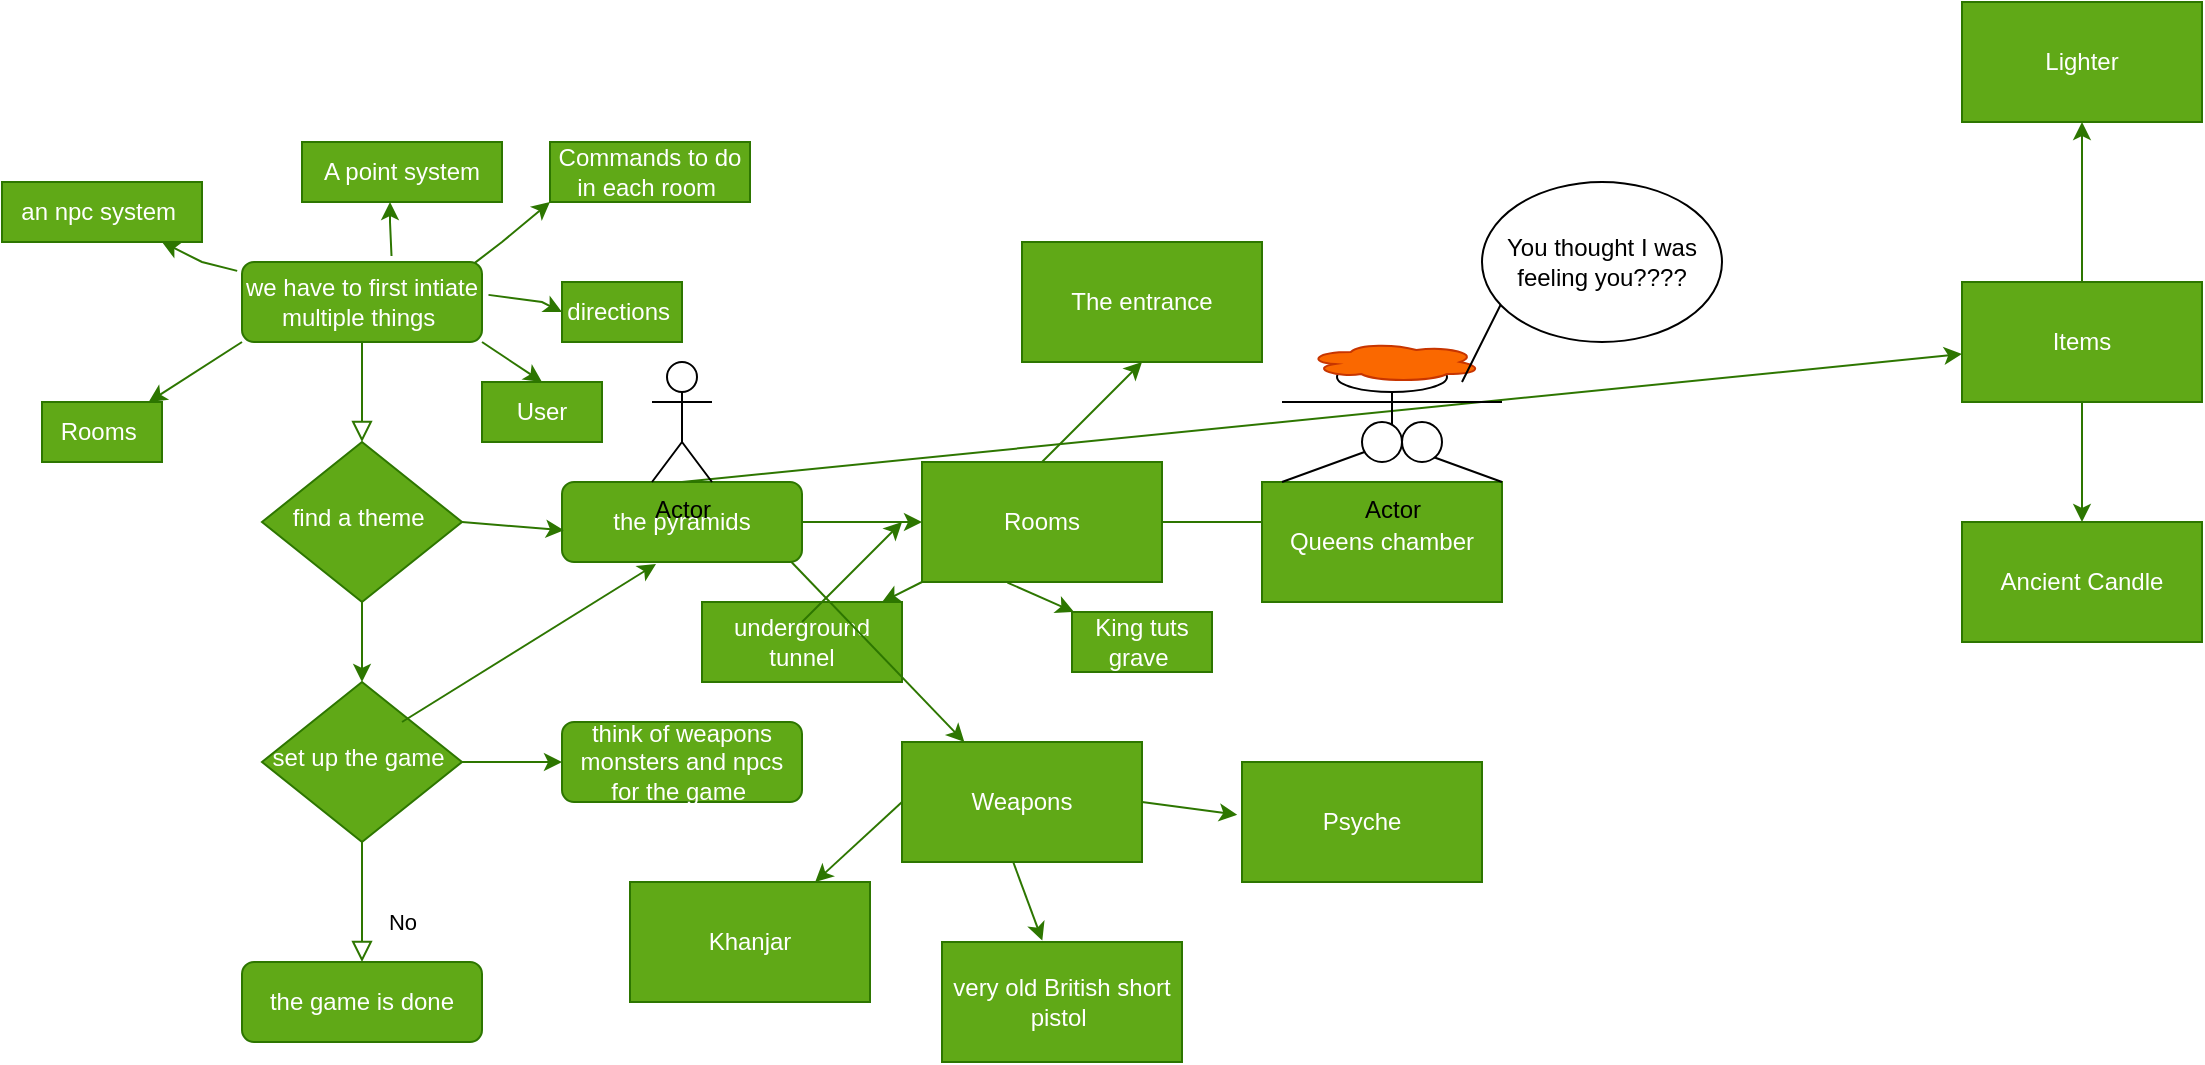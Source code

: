 <mxfile version="21.2.3" type="github">
  <diagram id="C5RBs43oDa-KdzZeNtuy" name="Page-1">
    <mxGraphModel dx="1434" dy="2396" grid="1" gridSize="10" guides="1" tooltips="1" connect="1" arrows="1" fold="1" page="1" pageScale="1" pageWidth="1200" pageHeight="1600" math="0" shadow="0">
      <root>
        <mxCell id="WIyWlLk6GJQsqaUBKTNV-0" />
        <mxCell id="WIyWlLk6GJQsqaUBKTNV-1" parent="WIyWlLk6GJQsqaUBKTNV-0" />
        <mxCell id="FI132T4T9eKxhuGSnaW4-11" value="" style="rounded=0;html=1;jettySize=auto;orthogonalLoop=1;fontSize=11;endArrow=block;endFill=0;endSize=8;strokeWidth=1;shadow=0;labelBackgroundColor=none;edgeStyle=orthogonalEdgeStyle;fillColor=#60a917;strokeColor=#2D7600;movable=1;resizable=1;rotatable=1;deletable=1;editable=1;locked=0;connectable=1;" parent="WIyWlLk6GJQsqaUBKTNV-1" source="FI132T4T9eKxhuGSnaW4-12" target="FI132T4T9eKxhuGSnaW4-13" edge="1">
          <mxGeometry relative="1" as="geometry" />
        </mxCell>
        <mxCell id="FI132T4T9eKxhuGSnaW4-12" value="we have to first intiate multiple things&amp;nbsp;" style="rounded=1;whiteSpace=wrap;html=1;fontSize=12;glass=0;strokeWidth=1;shadow=0;fillColor=#60a917;strokeColor=#2D7600;movable=1;resizable=1;rotatable=1;deletable=1;editable=1;locked=0;connectable=1;fontColor=#ffffff;" parent="WIyWlLk6GJQsqaUBKTNV-1" vertex="1">
          <mxGeometry x="160" y="80" width="120" height="40" as="geometry" />
        </mxCell>
        <mxCell id="FI132T4T9eKxhuGSnaW4-13" value="find a theme&amp;nbsp;" style="rhombus;whiteSpace=wrap;html=1;shadow=0;fontFamily=Helvetica;fontSize=12;align=center;strokeWidth=1;spacing=6;spacingTop=-4;fillColor=#60a917;strokeColor=#2D7600;movable=1;resizable=1;rotatable=1;deletable=1;editable=1;locked=0;connectable=1;fontColor=#ffffff;" parent="WIyWlLk6GJQsqaUBKTNV-1" vertex="1">
          <mxGeometry x="170" y="170" width="100" height="80" as="geometry" />
        </mxCell>
        <mxCell id="FI132T4T9eKxhuGSnaW4-14" value="the pyramids" style="rounded=1;whiteSpace=wrap;html=1;fontSize=12;glass=0;strokeWidth=1;shadow=0;fillColor=#60a917;strokeColor=#2D7600;movable=1;resizable=1;rotatable=1;deletable=1;editable=1;locked=0;connectable=1;fontColor=#ffffff;" parent="WIyWlLk6GJQsqaUBKTNV-1" vertex="1">
          <mxGeometry x="320" y="190" width="120" height="40" as="geometry" />
        </mxCell>
        <mxCell id="FI132T4T9eKxhuGSnaW4-15" value="No" style="rounded=0;html=1;jettySize=auto;orthogonalLoop=1;fontSize=11;endArrow=block;endFill=0;endSize=8;strokeWidth=1;shadow=0;labelBackgroundColor=none;edgeStyle=orthogonalEdgeStyle;fillColor=#60a917;strokeColor=#2D7600;movable=1;resizable=1;rotatable=1;deletable=1;editable=1;locked=0;connectable=1;" parent="WIyWlLk6GJQsqaUBKTNV-1" source="FI132T4T9eKxhuGSnaW4-16" target="FI132T4T9eKxhuGSnaW4-17" edge="1">
          <mxGeometry x="0.333" y="20" relative="1" as="geometry">
            <mxPoint as="offset" />
          </mxGeometry>
        </mxCell>
        <mxCell id="FI132T4T9eKxhuGSnaW4-16" value="set up the game&amp;nbsp;" style="rhombus;whiteSpace=wrap;html=1;shadow=0;fontFamily=Helvetica;fontSize=12;align=center;strokeWidth=1;spacing=6;spacingTop=-4;fillColor=#60a917;strokeColor=#2D7600;movable=1;resizable=1;rotatable=1;deletable=1;editable=1;locked=0;connectable=1;fontColor=#ffffff;" parent="WIyWlLk6GJQsqaUBKTNV-1" vertex="1">
          <mxGeometry x="170" y="290" width="100" height="80" as="geometry" />
        </mxCell>
        <mxCell id="FI132T4T9eKxhuGSnaW4-17" value="the game is done" style="rounded=1;whiteSpace=wrap;html=1;fontSize=12;glass=0;strokeWidth=1;shadow=0;fillColor=#60a917;strokeColor=#2D7600;movable=1;resizable=1;rotatable=1;deletable=1;editable=1;locked=0;connectable=1;fontColor=#ffffff;" parent="WIyWlLk6GJQsqaUBKTNV-1" vertex="1">
          <mxGeometry x="160" y="430" width="120" height="40" as="geometry" />
        </mxCell>
        <mxCell id="FI132T4T9eKxhuGSnaW4-18" value="think of weapons monsters and npcs for the game&amp;nbsp;" style="rounded=1;whiteSpace=wrap;html=1;fontSize=12;glass=0;strokeWidth=1;shadow=0;fillColor=#60a917;strokeColor=#2D7600;movable=1;resizable=1;rotatable=1;deletable=1;editable=1;locked=0;connectable=1;fontColor=#ffffff;" parent="WIyWlLk6GJQsqaUBKTNV-1" vertex="1">
          <mxGeometry x="320" y="310" width="120" height="40" as="geometry" />
        </mxCell>
        <mxCell id="FI132T4T9eKxhuGSnaW4-19" value="" style="endArrow=classic;html=1;rounded=0;exitX=0;exitY=1;exitDx=0;exitDy=0;fillColor=#60a917;strokeColor=#2D7600;movable=1;resizable=1;rotatable=1;deletable=1;editable=1;locked=0;connectable=1;" parent="WIyWlLk6GJQsqaUBKTNV-1" source="FI132T4T9eKxhuGSnaW4-12" target="FI132T4T9eKxhuGSnaW4-20" edge="1">
          <mxGeometry width="50" height="50" relative="1" as="geometry">
            <mxPoint x="150" y="90" as="sourcePoint" />
            <mxPoint x="120" y="150" as="targetPoint" />
            <Array as="points" />
          </mxGeometry>
        </mxCell>
        <mxCell id="FI132T4T9eKxhuGSnaW4-20" value="Rooms&amp;nbsp;" style="rounded=0;whiteSpace=wrap;html=1;fillColor=#60a917;strokeColor=#2D7600;movable=1;resizable=1;rotatable=1;deletable=1;editable=1;locked=0;connectable=1;fontColor=#ffffff;" parent="WIyWlLk6GJQsqaUBKTNV-1" vertex="1">
          <mxGeometry x="60" y="150" width="60" height="30" as="geometry" />
        </mxCell>
        <mxCell id="FI132T4T9eKxhuGSnaW4-21" value="User" style="rounded=0;whiteSpace=wrap;html=1;fillColor=#60a917;strokeColor=#2D7600;movable=1;resizable=1;rotatable=1;deletable=1;editable=1;locked=0;connectable=1;fontColor=#ffffff;" parent="WIyWlLk6GJQsqaUBKTNV-1" vertex="1">
          <mxGeometry x="280" y="140" width="60" height="30" as="geometry" />
        </mxCell>
        <mxCell id="FI132T4T9eKxhuGSnaW4-22" value="" style="endArrow=classic;html=1;rounded=0;exitX=0;exitY=1;exitDx=0;exitDy=0;entryX=0.5;entryY=0;entryDx=0;entryDy=0;fillColor=#60a917;strokeColor=#2D7600;movable=1;resizable=1;rotatable=1;deletable=1;editable=1;locked=0;connectable=1;" parent="WIyWlLk6GJQsqaUBKTNV-1" target="FI132T4T9eKxhuGSnaW4-21" edge="1">
          <mxGeometry width="50" height="50" relative="1" as="geometry">
            <mxPoint x="280" y="120" as="sourcePoint" />
            <mxPoint x="233" y="150" as="targetPoint" />
            <Array as="points" />
          </mxGeometry>
        </mxCell>
        <mxCell id="FI132T4T9eKxhuGSnaW4-23" value="directions&amp;nbsp;" style="rounded=0;whiteSpace=wrap;html=1;fillColor=#60a917;strokeColor=#2D7600;movable=1;resizable=1;rotatable=1;deletable=1;editable=1;locked=0;connectable=1;fontColor=#ffffff;" parent="WIyWlLk6GJQsqaUBKTNV-1" vertex="1">
          <mxGeometry x="320" y="90" width="60" height="30" as="geometry" />
        </mxCell>
        <mxCell id="FI132T4T9eKxhuGSnaW4-24" value="" style="endArrow=classic;html=1;rounded=0;exitX=1.027;exitY=0.411;exitDx=0;exitDy=0;entryX=0;entryY=0.5;entryDx=0;entryDy=0;exitPerimeter=0;fillColor=#60a917;strokeColor=#2D7600;movable=1;resizable=1;rotatable=1;deletable=1;editable=1;locked=0;connectable=1;" parent="WIyWlLk6GJQsqaUBKTNV-1" source="FI132T4T9eKxhuGSnaW4-12" target="FI132T4T9eKxhuGSnaW4-23" edge="1">
          <mxGeometry width="50" height="50" relative="1" as="geometry">
            <mxPoint x="290" y="130" as="sourcePoint" />
            <mxPoint x="320" y="150" as="targetPoint" />
            <Array as="points">
              <mxPoint x="310" y="100" />
            </Array>
          </mxGeometry>
        </mxCell>
        <mxCell id="FI132T4T9eKxhuGSnaW4-25" value="Commands to do in each room&amp;nbsp;" style="rounded=0;whiteSpace=wrap;html=1;fillColor=#60a917;strokeColor=#2D7600;movable=1;resizable=1;rotatable=1;deletable=1;editable=1;locked=0;connectable=1;fontColor=#ffffff;" parent="WIyWlLk6GJQsqaUBKTNV-1" vertex="1">
          <mxGeometry x="314" y="20" width="100" height="30" as="geometry" />
        </mxCell>
        <mxCell id="FI132T4T9eKxhuGSnaW4-26" value="" style="endArrow=classic;html=1;rounded=0;exitX=0.97;exitY=0.011;exitDx=0;exitDy=0;entryX=0;entryY=1;entryDx=0;entryDy=0;exitPerimeter=0;fillColor=#60a917;strokeColor=#2D7600;movable=1;resizable=1;rotatable=1;deletable=1;editable=1;locked=0;connectable=1;" parent="WIyWlLk6GJQsqaUBKTNV-1" source="FI132T4T9eKxhuGSnaW4-12" target="FI132T4T9eKxhuGSnaW4-25" edge="1">
          <mxGeometry width="50" height="50" relative="1" as="geometry">
            <mxPoint x="293" y="106" as="sourcePoint" />
            <mxPoint x="330" y="115" as="targetPoint" />
            <Array as="points">
              <mxPoint x="290" y="70" />
            </Array>
          </mxGeometry>
        </mxCell>
        <mxCell id="FI132T4T9eKxhuGSnaW4-27" value="A point system" style="rounded=0;whiteSpace=wrap;html=1;fillColor=#60a917;strokeColor=#2D7600;movable=1;resizable=1;rotatable=1;deletable=1;editable=1;locked=0;connectable=1;fontColor=#ffffff;" parent="WIyWlLk6GJQsqaUBKTNV-1" vertex="1">
          <mxGeometry x="190" y="20" width="100" height="30" as="geometry" />
        </mxCell>
        <mxCell id="FI132T4T9eKxhuGSnaW4-28" value="" style="endArrow=classic;html=1;rounded=0;exitX=0.623;exitY=-0.075;exitDx=0;exitDy=0;entryX=0;entryY=1;entryDx=0;entryDy=0;exitPerimeter=0;fillColor=#60a917;strokeColor=#2D7600;movable=1;resizable=1;rotatable=1;deletable=1;editable=1;locked=0;connectable=1;" parent="WIyWlLk6GJQsqaUBKTNV-1" source="FI132T4T9eKxhuGSnaW4-12" edge="1">
          <mxGeometry width="50" height="50" relative="1" as="geometry">
            <mxPoint x="220" y="70" as="sourcePoint" />
            <mxPoint x="234" y="50" as="targetPoint" />
            <Array as="points">
              <mxPoint x="234" y="60" />
            </Array>
          </mxGeometry>
        </mxCell>
        <mxCell id="FI132T4T9eKxhuGSnaW4-29" value="an npc system&amp;nbsp;" style="rounded=0;whiteSpace=wrap;html=1;fillColor=#60a917;strokeColor=#2D7600;movable=1;resizable=1;rotatable=1;deletable=1;editable=1;locked=0;connectable=1;fontColor=#ffffff;" parent="WIyWlLk6GJQsqaUBKTNV-1" vertex="1">
          <mxGeometry x="40" y="40" width="100" height="30" as="geometry" />
        </mxCell>
        <mxCell id="FI132T4T9eKxhuGSnaW4-30" value="" style="endArrow=classic;html=1;rounded=0;exitX=-0.02;exitY=0.111;exitDx=0;exitDy=0;exitPerimeter=0;fillColor=#60a917;strokeColor=#2D7600;movable=1;resizable=1;rotatable=1;deletable=1;editable=1;locked=0;connectable=1;" parent="WIyWlLk6GJQsqaUBKTNV-1" source="FI132T4T9eKxhuGSnaW4-12" target="FI132T4T9eKxhuGSnaW4-29" edge="1">
          <mxGeometry width="50" height="50" relative="1" as="geometry">
            <mxPoint x="141" y="97" as="sourcePoint" />
            <mxPoint x="140" y="70" as="targetPoint" />
            <Array as="points">
              <mxPoint x="140" y="80" />
            </Array>
          </mxGeometry>
        </mxCell>
        <mxCell id="FI132T4T9eKxhuGSnaW4-31" value="" style="endArrow=classic;html=1;rounded=0;exitX=1;exitY=0.5;exitDx=0;exitDy=0;entryX=0.008;entryY=0.604;entryDx=0;entryDy=0;entryPerimeter=0;fillColor=#60a917;strokeColor=#2D7600;movable=1;resizable=1;rotatable=1;deletable=1;editable=1;locked=0;connectable=1;" parent="WIyWlLk6GJQsqaUBKTNV-1" source="FI132T4T9eKxhuGSnaW4-13" target="FI132T4T9eKxhuGSnaW4-14" edge="1">
          <mxGeometry width="50" height="50" relative="1" as="geometry">
            <mxPoint x="300" y="200" as="sourcePoint" />
            <mxPoint x="350" y="150" as="targetPoint" />
          </mxGeometry>
        </mxCell>
        <mxCell id="FI132T4T9eKxhuGSnaW4-32" value="" style="endArrow=classic;html=1;rounded=0;exitX=0.5;exitY=1;exitDx=0;exitDy=0;entryX=0.5;entryY=0;entryDx=0;entryDy=0;fillColor=#60a917;strokeColor=#2D7600;movable=1;resizable=1;rotatable=1;deletable=1;editable=1;locked=0;connectable=1;" parent="WIyWlLk6GJQsqaUBKTNV-1" source="FI132T4T9eKxhuGSnaW4-13" target="FI132T4T9eKxhuGSnaW4-16" edge="1">
          <mxGeometry width="50" height="50" relative="1" as="geometry">
            <mxPoint x="300" y="260" as="sourcePoint" />
            <mxPoint x="350" y="210" as="targetPoint" />
          </mxGeometry>
        </mxCell>
        <mxCell id="FI132T4T9eKxhuGSnaW4-33" value="" style="endArrow=classic;html=1;rounded=0;exitX=1;exitY=0.5;exitDx=0;exitDy=0;fillColor=#60a917;strokeColor=#2D7600;movable=1;resizable=1;rotatable=1;deletable=1;editable=1;locked=0;connectable=1;" parent="WIyWlLk6GJQsqaUBKTNV-1" source="FI132T4T9eKxhuGSnaW4-16" target="FI132T4T9eKxhuGSnaW4-18" edge="1">
          <mxGeometry width="50" height="50" relative="1" as="geometry">
            <mxPoint x="300" y="260" as="sourcePoint" />
            <mxPoint x="350" y="210" as="targetPoint" />
          </mxGeometry>
        </mxCell>
        <mxCell id="86gCFXS3PYg3MGvFhMo6-1" value="" style="endArrow=classic;html=1;rounded=0;exitX=0;exitY=1;exitDx=0;exitDy=0;fillColor=#60a917;strokeColor=#2D7600;movable=1;resizable=1;rotatable=1;deletable=1;editable=1;locked=0;connectable=1;" parent="WIyWlLk6GJQsqaUBKTNV-1" source="86gCFXS3PYg3MGvFhMo6-4" target="86gCFXS3PYg3MGvFhMo6-2" edge="1">
          <mxGeometry width="50" height="50" relative="1" as="geometry">
            <mxPoint x="440" y="320" as="sourcePoint" />
            <mxPoint x="370" y="260" as="targetPoint" />
          </mxGeometry>
        </mxCell>
        <mxCell id="86gCFXS3PYg3MGvFhMo6-2" value="underground tunnel" style="rounded=0;whiteSpace=wrap;html=1;fillColor=#60a917;strokeColor=#2D7600;movable=1;resizable=1;rotatable=1;deletable=1;editable=1;locked=0;connectable=1;fontColor=#ffffff;" parent="WIyWlLk6GJQsqaUBKTNV-1" vertex="1">
          <mxGeometry x="390" y="250" width="100" height="40" as="geometry" />
        </mxCell>
        <mxCell id="86gCFXS3PYg3MGvFhMo6-3" value="" style="endArrow=classic;html=1;rounded=0;exitX=1;exitY=0.5;exitDx=0;exitDy=0;fillColor=#60a917;strokeColor=#2D7600;entryX=0;entryY=0.5;entryDx=0;entryDy=0;movable=1;resizable=1;rotatable=1;deletable=1;editable=1;locked=0;connectable=1;" parent="WIyWlLk6GJQsqaUBKTNV-1" source="FI132T4T9eKxhuGSnaW4-14" target="86gCFXS3PYg3MGvFhMo6-4" edge="1">
          <mxGeometry width="50" height="50" relative="1" as="geometry">
            <mxPoint x="440" y="310" as="sourcePoint" />
            <mxPoint x="480" y="210" as="targetPoint" />
          </mxGeometry>
        </mxCell>
        <mxCell id="86gCFXS3PYg3MGvFhMo6-11" style="edgeStyle=orthogonalEdgeStyle;rounded=0;orthogonalLoop=1;jettySize=auto;html=1;exitX=1;exitY=0.5;exitDx=0;exitDy=0;entryX=0.083;entryY=0.333;entryDx=0;entryDy=0;entryPerimeter=0;fillColor=#60a917;strokeColor=#2D7600;movable=1;resizable=1;rotatable=1;deletable=1;editable=1;locked=0;connectable=1;" parent="WIyWlLk6GJQsqaUBKTNV-1" source="86gCFXS3PYg3MGvFhMo6-4" target="86gCFXS3PYg3MGvFhMo6-9" edge="1">
          <mxGeometry relative="1" as="geometry" />
        </mxCell>
        <mxCell id="86gCFXS3PYg3MGvFhMo6-15" style="edgeStyle=orthogonalEdgeStyle;rounded=0;orthogonalLoop=1;jettySize=auto;html=1;exitX=0;exitY=0.75;exitDx=0;exitDy=0;movable=1;resizable=1;rotatable=1;deletable=1;editable=1;locked=0;connectable=1;fillColor=#60a917;strokeColor=#2D7600;" parent="WIyWlLk6GJQsqaUBKTNV-1" source="86gCFXS3PYg3MGvFhMo6-4" edge="1">
          <mxGeometry relative="1" as="geometry">
            <mxPoint x="499.857" y="224.857" as="targetPoint" />
          </mxGeometry>
        </mxCell>
        <mxCell id="86gCFXS3PYg3MGvFhMo6-4" value="Rooms" style="rounded=0;whiteSpace=wrap;html=1;fillColor=#60a917;strokeColor=#2D7600;movable=1;resizable=1;rotatable=1;deletable=1;editable=1;locked=0;connectable=1;fontColor=#ffffff;" parent="WIyWlLk6GJQsqaUBKTNV-1" vertex="1">
          <mxGeometry x="500" y="180" width="120" height="60" as="geometry" />
        </mxCell>
        <mxCell id="86gCFXS3PYg3MGvFhMo6-6" value="" style="endArrow=classic;html=1;rounded=0;fillColor=#60a917;strokeColor=#2D7600;movable=1;resizable=1;rotatable=1;deletable=1;editable=1;locked=0;connectable=1;" parent="WIyWlLk6GJQsqaUBKTNV-1" edge="1">
          <mxGeometry width="50" height="50" relative="1" as="geometry">
            <mxPoint x="560" y="180" as="sourcePoint" />
            <mxPoint x="610" y="130" as="targetPoint" />
          </mxGeometry>
        </mxCell>
        <mxCell id="86gCFXS3PYg3MGvFhMo6-7" value="" style="endArrow=classic;html=1;rounded=0;exitX=0.356;exitY=1.005;exitDx=0;exitDy=0;exitPerimeter=0;fillColor=#60a917;strokeColor=#2D7600;movable=1;resizable=1;rotatable=1;deletable=1;editable=1;locked=0;connectable=1;" parent="WIyWlLk6GJQsqaUBKTNV-1" source="86gCFXS3PYg3MGvFhMo6-4" target="86gCFXS3PYg3MGvFhMo6-8" edge="1">
          <mxGeometry width="50" height="50" relative="1" as="geometry">
            <mxPoint x="450" y="290" as="sourcePoint" />
            <mxPoint x="620" y="300" as="targetPoint" />
          </mxGeometry>
        </mxCell>
        <mxCell id="86gCFXS3PYg3MGvFhMo6-8" value="King tuts grave&amp;nbsp;" style="rounded=0;whiteSpace=wrap;html=1;fillColor=#60a917;strokeColor=#2D7600;movable=1;resizable=1;rotatable=1;deletable=1;editable=1;locked=0;connectable=1;fontColor=#ffffff;" parent="WIyWlLk6GJQsqaUBKTNV-1" vertex="1">
          <mxGeometry x="575" y="255" width="70" height="30" as="geometry" />
        </mxCell>
        <mxCell id="86gCFXS3PYg3MGvFhMo6-9" value="Queens chamber" style="rounded=0;whiteSpace=wrap;html=1;fillColor=#60a917;strokeColor=#2D7600;movable=1;resizable=1;rotatable=1;deletable=1;editable=1;locked=0;connectable=1;fontColor=#ffffff;" parent="WIyWlLk6GJQsqaUBKTNV-1" vertex="1">
          <mxGeometry x="670" y="190" width="120" height="60" as="geometry" />
        </mxCell>
        <mxCell id="86gCFXS3PYg3MGvFhMo6-12" value="The entrance" style="rounded=0;whiteSpace=wrap;html=1;fillColor=#60a917;strokeColor=#2D7600;movable=1;resizable=1;rotatable=1;deletable=1;editable=1;locked=0;connectable=1;fontColor=#ffffff;" parent="WIyWlLk6GJQsqaUBKTNV-1" vertex="1">
          <mxGeometry x="550" y="70" width="120" height="60" as="geometry" />
        </mxCell>
        <mxCell id="86gCFXS3PYg3MGvFhMo6-13" value="" style="endArrow=classic;html=1;rounded=0;movable=1;resizable=1;rotatable=1;deletable=1;editable=1;locked=0;connectable=1;fillColor=#60a917;strokeColor=#2D7600;" parent="WIyWlLk6GJQsqaUBKTNV-1" edge="1">
          <mxGeometry width="50" height="50" relative="1" as="geometry">
            <mxPoint x="240" y="310" as="sourcePoint" />
            <mxPoint x="367" y="231" as="targetPoint" />
          </mxGeometry>
        </mxCell>
        <mxCell id="86gCFXS3PYg3MGvFhMo6-14" value="" style="endArrow=classic;html=1;rounded=0;exitX=0.956;exitY=1;exitDx=0;exitDy=0;exitPerimeter=0;movable=1;resizable=1;rotatable=1;deletable=1;editable=1;locked=0;connectable=1;fillColor=#60a917;strokeColor=#2D7600;" parent="WIyWlLk6GJQsqaUBKTNV-1" source="FI132T4T9eKxhuGSnaW4-14" target="86gCFXS3PYg3MGvFhMo6-16" edge="1">
          <mxGeometry width="50" height="50" relative="1" as="geometry">
            <mxPoint x="640" y="470" as="sourcePoint" />
            <mxPoint x="550" y="350" as="targetPoint" />
          </mxGeometry>
        </mxCell>
        <mxCell id="86gCFXS3PYg3MGvFhMo6-16" value="Weapons" style="rounded=0;whiteSpace=wrap;html=1;movable=1;resizable=1;rotatable=1;deletable=1;editable=1;locked=0;connectable=1;fillColor=#60a917;strokeColor=#2D7600;fontColor=#ffffff;" parent="WIyWlLk6GJQsqaUBKTNV-1" vertex="1">
          <mxGeometry x="490" y="320" width="120" height="60" as="geometry" />
        </mxCell>
        <mxCell id="86gCFXS3PYg3MGvFhMo6-19" value="" style="endArrow=classic;html=1;rounded=0;movable=1;resizable=1;rotatable=1;deletable=1;editable=1;locked=0;connectable=1;exitX=0;exitY=0.5;exitDx=0;exitDy=0;fillColor=#60a917;strokeColor=#2D7600;" parent="WIyWlLk6GJQsqaUBKTNV-1" source="86gCFXS3PYg3MGvFhMo6-16" target="86gCFXS3PYg3MGvFhMo6-20" edge="1">
          <mxGeometry width="50" height="50" relative="1" as="geometry">
            <mxPoint x="490" y="360" as="sourcePoint" />
            <mxPoint x="430" y="380" as="targetPoint" />
          </mxGeometry>
        </mxCell>
        <mxCell id="86gCFXS3PYg3MGvFhMo6-20" value="Khanjar" style="rounded=0;whiteSpace=wrap;html=1;fillColor=#60a917;strokeColor=#2D7600;movable=1;resizable=1;rotatable=1;deletable=1;editable=1;locked=0;connectable=1;fontColor=#ffffff;" parent="WIyWlLk6GJQsqaUBKTNV-1" vertex="1">
          <mxGeometry x="354" y="390" width="120" height="60" as="geometry" />
        </mxCell>
        <mxCell id="86gCFXS3PYg3MGvFhMo6-21" value="Psyche" style="rounded=0;whiteSpace=wrap;html=1;fillColor=#60a917;strokeColor=#2D7600;movable=1;resizable=1;rotatable=1;deletable=1;editable=1;locked=0;connectable=1;fontColor=#ffffff;" parent="WIyWlLk6GJQsqaUBKTNV-1" vertex="1">
          <mxGeometry x="660" y="330" width="120" height="60" as="geometry" />
        </mxCell>
        <mxCell id="86gCFXS3PYg3MGvFhMo6-22" value="" style="endArrow=classic;html=1;rounded=0;fillColor=#60a917;strokeColor=#2D7600;movable=1;resizable=1;rotatable=1;deletable=1;editable=1;locked=0;connectable=1;" parent="WIyWlLk6GJQsqaUBKTNV-1" edge="1">
          <mxGeometry width="50" height="50" relative="1" as="geometry">
            <mxPoint x="440" y="260" as="sourcePoint" />
            <mxPoint x="490" y="210" as="targetPoint" />
          </mxGeometry>
        </mxCell>
        <mxCell id="86gCFXS3PYg3MGvFhMo6-23" value="" style="endArrow=classic;html=1;rounded=0;entryX=-0.02;entryY=0.44;entryDx=0;entryDy=0;entryPerimeter=0;fillColor=#60a917;strokeColor=#2D7600;movable=1;resizable=1;rotatable=1;deletable=1;editable=1;locked=0;connectable=1;" parent="WIyWlLk6GJQsqaUBKTNV-1" target="86gCFXS3PYg3MGvFhMo6-21" edge="1">
          <mxGeometry width="50" height="50" relative="1" as="geometry">
            <mxPoint x="610" y="350" as="sourcePoint" />
            <mxPoint x="660" y="300" as="targetPoint" />
          </mxGeometry>
        </mxCell>
        <mxCell id="86gCFXS3PYg3MGvFhMo6-24" value="" style="endArrow=classic;html=1;rounded=0;exitX=0.463;exitY=0.998;exitDx=0;exitDy=0;exitPerimeter=0;entryX=0.418;entryY=-0.012;entryDx=0;entryDy=0;entryPerimeter=0;fillColor=#60a917;strokeColor=#2D7600;movable=1;resizable=1;rotatable=1;deletable=1;editable=1;locked=0;connectable=1;" parent="WIyWlLk6GJQsqaUBKTNV-1" source="86gCFXS3PYg3MGvFhMo6-16" target="86gCFXS3PYg3MGvFhMo6-25" edge="1">
          <mxGeometry width="50" height="50" relative="1" as="geometry">
            <mxPoint x="550" y="470" as="sourcePoint" />
            <mxPoint x="570" y="430" as="targetPoint" />
          </mxGeometry>
        </mxCell>
        <mxCell id="86gCFXS3PYg3MGvFhMo6-25" value="very old British short pistol&amp;nbsp;" style="rounded=0;whiteSpace=wrap;html=1;fillColor=#60a917;strokeColor=#2D7600;movable=1;resizable=1;rotatable=1;deletable=1;editable=1;locked=0;connectable=1;fontColor=#ffffff;" parent="WIyWlLk6GJQsqaUBKTNV-1" vertex="1">
          <mxGeometry x="510" y="420" width="120" height="60" as="geometry" />
        </mxCell>
        <mxCell id="86gCFXS3PYg3MGvFhMo6-26" value="" style="endArrow=classic;html=1;rounded=0;fillColor=#60a917;strokeColor=#2D7600;" parent="WIyWlLk6GJQsqaUBKTNV-1" target="86gCFXS3PYg3MGvFhMo6-27" edge="1">
          <mxGeometry width="50" height="50" relative="1" as="geometry">
            <mxPoint x="380" y="190" as="sourcePoint" />
            <mxPoint x="440" y="110" as="targetPoint" />
          </mxGeometry>
        </mxCell>
        <mxCell id="-Z-t7oEJ1iWmFZJYeY9Y-13" style="edgeStyle=orthogonalEdgeStyle;rounded=0;orthogonalLoop=1;jettySize=auto;html=1;exitX=0.5;exitY=1;exitDx=0;exitDy=0;fillColor=#60a917;strokeColor=#2D7600;" parent="WIyWlLk6GJQsqaUBKTNV-1" source="86gCFXS3PYg3MGvFhMo6-27" target="-Z-t7oEJ1iWmFZJYeY9Y-11" edge="1">
          <mxGeometry relative="1" as="geometry" />
        </mxCell>
        <mxCell id="-Z-t7oEJ1iWmFZJYeY9Y-15" value="" style="edgeStyle=orthogonalEdgeStyle;rounded=0;orthogonalLoop=1;jettySize=auto;html=1;fillColor=#60a917;strokeColor=#2D7600;" parent="WIyWlLk6GJQsqaUBKTNV-1" source="86gCFXS3PYg3MGvFhMo6-27" target="-Z-t7oEJ1iWmFZJYeY9Y-14" edge="1">
          <mxGeometry relative="1" as="geometry" />
        </mxCell>
        <mxCell id="86gCFXS3PYg3MGvFhMo6-27" value="Items" style="rounded=0;whiteSpace=wrap;html=1;fillColor=#60a917;fontColor=#ffffff;strokeColor=#2D7600;" parent="WIyWlLk6GJQsqaUBKTNV-1" vertex="1">
          <mxGeometry x="1020" y="90" width="120" height="60" as="geometry" />
        </mxCell>
        <mxCell id="86gCFXS3PYg3MGvFhMo6-29" value="Actor" style="shape=umlActor;verticalLabelPosition=bottom;verticalAlign=top;html=1;outlineConnect=0;" parent="WIyWlLk6GJQsqaUBKTNV-1" vertex="1">
          <mxGeometry x="680" y="130" width="110" height="60" as="geometry" />
        </mxCell>
        <mxCell id="86gCFXS3PYg3MGvFhMo6-30" value="Actor" style="shape=umlActor;verticalLabelPosition=bottom;verticalAlign=top;html=1;outlineConnect=0;" parent="WIyWlLk6GJQsqaUBKTNV-1" vertex="1">
          <mxGeometry x="365" y="130" width="30" height="60" as="geometry" />
        </mxCell>
        <mxCell id="-Z-t7oEJ1iWmFZJYeY9Y-0" value="" style="ellipse;shape=cloud;whiteSpace=wrap;html=1;fillColor=#fa6800;fontColor=#000000;strokeColor=#C73500;" parent="WIyWlLk6GJQsqaUBKTNV-1" vertex="1">
          <mxGeometry x="692.5" y="120" width="87.5" height="20" as="geometry" />
        </mxCell>
        <mxCell id="-Z-t7oEJ1iWmFZJYeY9Y-2" value="" style="endArrow=classic;html=1;rounded=0;" parent="WIyWlLk6GJQsqaUBKTNV-1" target="-Z-t7oEJ1iWmFZJYeY9Y-3" edge="1">
          <mxGeometry width="50" height="50" relative="1" as="geometry">
            <mxPoint x="770" y="140" as="sourcePoint" />
            <mxPoint x="820" y="90" as="targetPoint" />
            <Array as="points">
              <mxPoint x="790" y="100" />
            </Array>
          </mxGeometry>
        </mxCell>
        <mxCell id="-Z-t7oEJ1iWmFZJYeY9Y-3" value="You thought I was feeling you????" style="ellipse;whiteSpace=wrap;html=1;" parent="WIyWlLk6GJQsqaUBKTNV-1" vertex="1">
          <mxGeometry x="780" y="40" width="120" height="80" as="geometry" />
        </mxCell>
        <mxCell id="-Z-t7oEJ1iWmFZJYeY9Y-4" value="" style="ellipse;whiteSpace=wrap;html=1;aspect=fixed;" parent="WIyWlLk6GJQsqaUBKTNV-1" vertex="1">
          <mxGeometry x="720" y="160" width="20" height="20" as="geometry" />
        </mxCell>
        <mxCell id="-Z-t7oEJ1iWmFZJYeY9Y-5" value="" style="ellipse;whiteSpace=wrap;html=1;aspect=fixed;" parent="WIyWlLk6GJQsqaUBKTNV-1" vertex="1">
          <mxGeometry x="740" y="160" width="20" height="20" as="geometry" />
        </mxCell>
        <mxCell id="-Z-t7oEJ1iWmFZJYeY9Y-11" value="Ancient Candle" style="whiteSpace=wrap;html=1;fillColor=#60a917;strokeColor=#2D7600;fontColor=#ffffff;rounded=0;" parent="WIyWlLk6GJQsqaUBKTNV-1" vertex="1">
          <mxGeometry x="1020" y="210" width="120" height="60" as="geometry" />
        </mxCell>
        <mxCell id="-Z-t7oEJ1iWmFZJYeY9Y-14" value="Lighter" style="whiteSpace=wrap;html=1;fillColor=#60a917;strokeColor=#2D7600;fontColor=#ffffff;rounded=0;" parent="WIyWlLk6GJQsqaUBKTNV-1" vertex="1">
          <mxGeometry x="1020" y="-50" width="120" height="60" as="geometry" />
        </mxCell>
      </root>
    </mxGraphModel>
  </diagram>
</mxfile>
